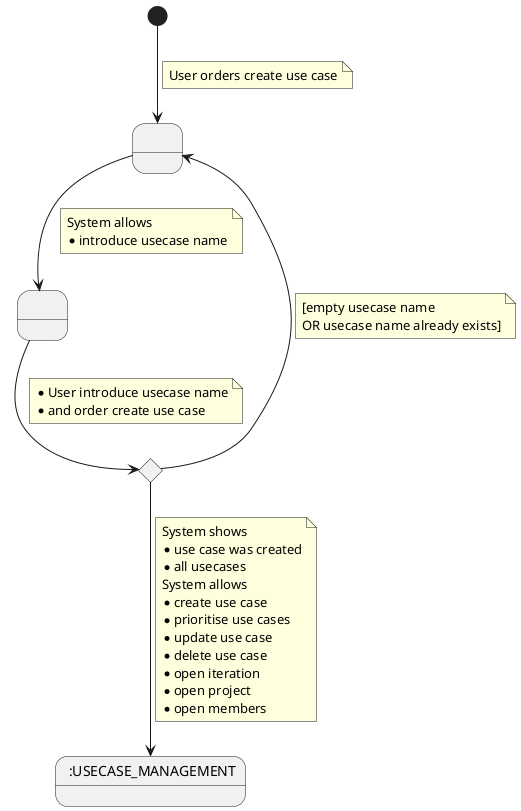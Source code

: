 @startuml

state 1 as " "
state 2 as " "
state 3 <<choice>>
state 6 as " :USECASE_MANAGEMENT"

[*] --> 1
note on link
    User orders create use case
end note
1 --> 2
note on link
    System allows
    * introduce usecase name
end note
2 --> 3
note on link
    * User introduce usecase name
    * and order create use case
end note
3 --> 1
note on link
[empty usecase name
OR usecase name already exists]
end note
3 --> 6
note on link
System shows
* use case was created
* all usecases
System allows
* create use case
* prioritise use cases
* update use case
* delete use case
* open iteration
* open project
* open members
end note
@enduml
